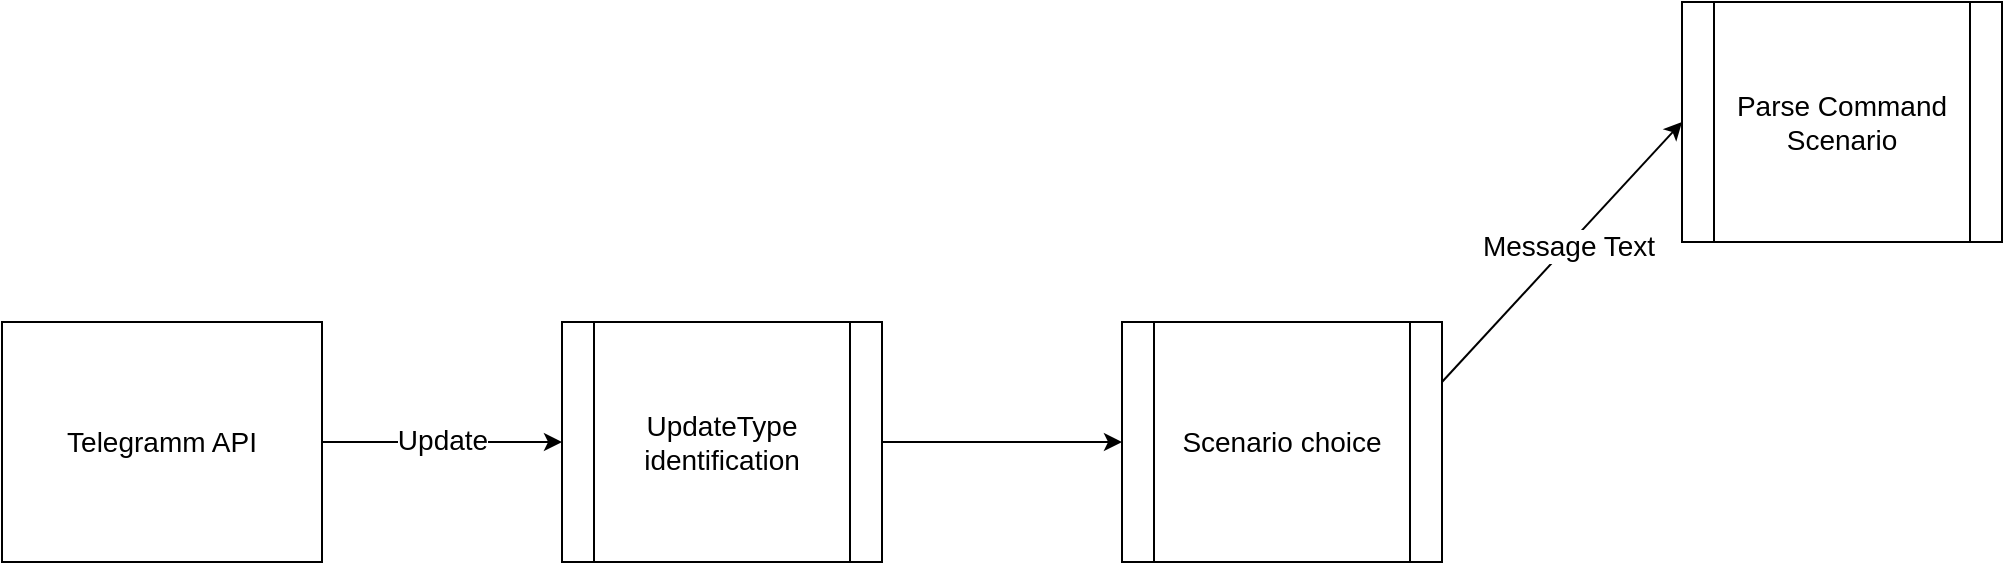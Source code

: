 <mxfile version="22.1.16" type="device">
  <diagram name="Страница — 1" id="6tFttMAq-SXHPsnmaYr0">
    <mxGraphModel dx="794" dy="481" grid="1" gridSize="10" guides="1" tooltips="1" connect="1" arrows="1" fold="1" page="1" pageScale="1" pageWidth="827" pageHeight="1169" math="0" shadow="0">
      <root>
        <mxCell id="0" />
        <mxCell id="1" parent="0" />
        <mxCell id="SLjo0uSosG7jpSPXMdoB-1" value="Telegramm API" style="rounded=0;whiteSpace=wrap;html=1;fontSize=14;" vertex="1" parent="1">
          <mxGeometry x="40" y="240" width="160" height="120" as="geometry" />
        </mxCell>
        <mxCell id="SLjo0uSosG7jpSPXMdoB-8" value="UpdateType&lt;br style=&quot;font-size: 14px;&quot;&gt;identification" style="shape=process;whiteSpace=wrap;html=1;backgroundOutline=1;fontSize=14;" vertex="1" parent="1">
          <mxGeometry x="320" y="240" width="160" height="120" as="geometry" />
        </mxCell>
        <mxCell id="SLjo0uSosG7jpSPXMdoB-9" value="Scenario&amp;nbsp;choice" style="shape=process;whiteSpace=wrap;html=1;backgroundOutline=1;fontSize=14;" vertex="1" parent="1">
          <mxGeometry x="600" y="240" width="160" height="120" as="geometry" />
        </mxCell>
        <mxCell id="SLjo0uSosG7jpSPXMdoB-10" value="" style="endArrow=classic;html=1;rounded=0;exitX=1;exitY=0.5;exitDx=0;exitDy=0;entryX=0;entryY=0.5;entryDx=0;entryDy=0;" edge="1" parent="1" source="SLjo0uSosG7jpSPXMdoB-1" target="SLjo0uSosG7jpSPXMdoB-8">
          <mxGeometry width="50" height="50" relative="1" as="geometry">
            <mxPoint x="380" y="280" as="sourcePoint" />
            <mxPoint x="430" y="230" as="targetPoint" />
          </mxGeometry>
        </mxCell>
        <mxCell id="SLjo0uSosG7jpSPXMdoB-11" value="Update" style="edgeLabel;html=1;align=center;verticalAlign=middle;resizable=0;points=[];fontSize=14;" vertex="1" connectable="0" parent="SLjo0uSosG7jpSPXMdoB-10">
          <mxGeometry y="1" relative="1" as="geometry">
            <mxPoint as="offset" />
          </mxGeometry>
        </mxCell>
        <mxCell id="SLjo0uSosG7jpSPXMdoB-12" value="" style="endArrow=classic;html=1;rounded=0;entryX=0;entryY=0.5;entryDx=0;entryDy=0;exitX=1;exitY=0.5;exitDx=0;exitDy=0;" edge="1" parent="1" source="SLjo0uSosG7jpSPXMdoB-8" target="SLjo0uSosG7jpSPXMdoB-9">
          <mxGeometry width="50" height="50" relative="1" as="geometry">
            <mxPoint x="380" y="280" as="sourcePoint" />
            <mxPoint x="430" y="230" as="targetPoint" />
          </mxGeometry>
        </mxCell>
        <mxCell id="SLjo0uSosG7jpSPXMdoB-13" value="Parse Command Scenario" style="shape=process;whiteSpace=wrap;html=1;backgroundOutline=1;fontSize=14;" vertex="1" parent="1">
          <mxGeometry x="880" y="80" width="160" height="120" as="geometry" />
        </mxCell>
        <mxCell id="SLjo0uSosG7jpSPXMdoB-14" value="" style="endArrow=classic;html=1;rounded=0;entryX=0;entryY=0.5;entryDx=0;entryDy=0;exitX=1;exitY=0.25;exitDx=0;exitDy=0;" edge="1" parent="1" source="SLjo0uSosG7jpSPXMdoB-9" target="SLjo0uSosG7jpSPXMdoB-13">
          <mxGeometry width="50" height="50" relative="1" as="geometry">
            <mxPoint x="710" y="280" as="sourcePoint" />
            <mxPoint x="760" y="230" as="targetPoint" />
          </mxGeometry>
        </mxCell>
        <mxCell id="SLjo0uSosG7jpSPXMdoB-15" value="Message Text" style="edgeLabel;html=1;align=center;verticalAlign=middle;resizable=0;points=[];fontSize=14;" vertex="1" connectable="0" parent="SLjo0uSosG7jpSPXMdoB-14">
          <mxGeometry x="0.044" relative="1" as="geometry">
            <mxPoint as="offset" />
          </mxGeometry>
        </mxCell>
      </root>
    </mxGraphModel>
  </diagram>
</mxfile>
